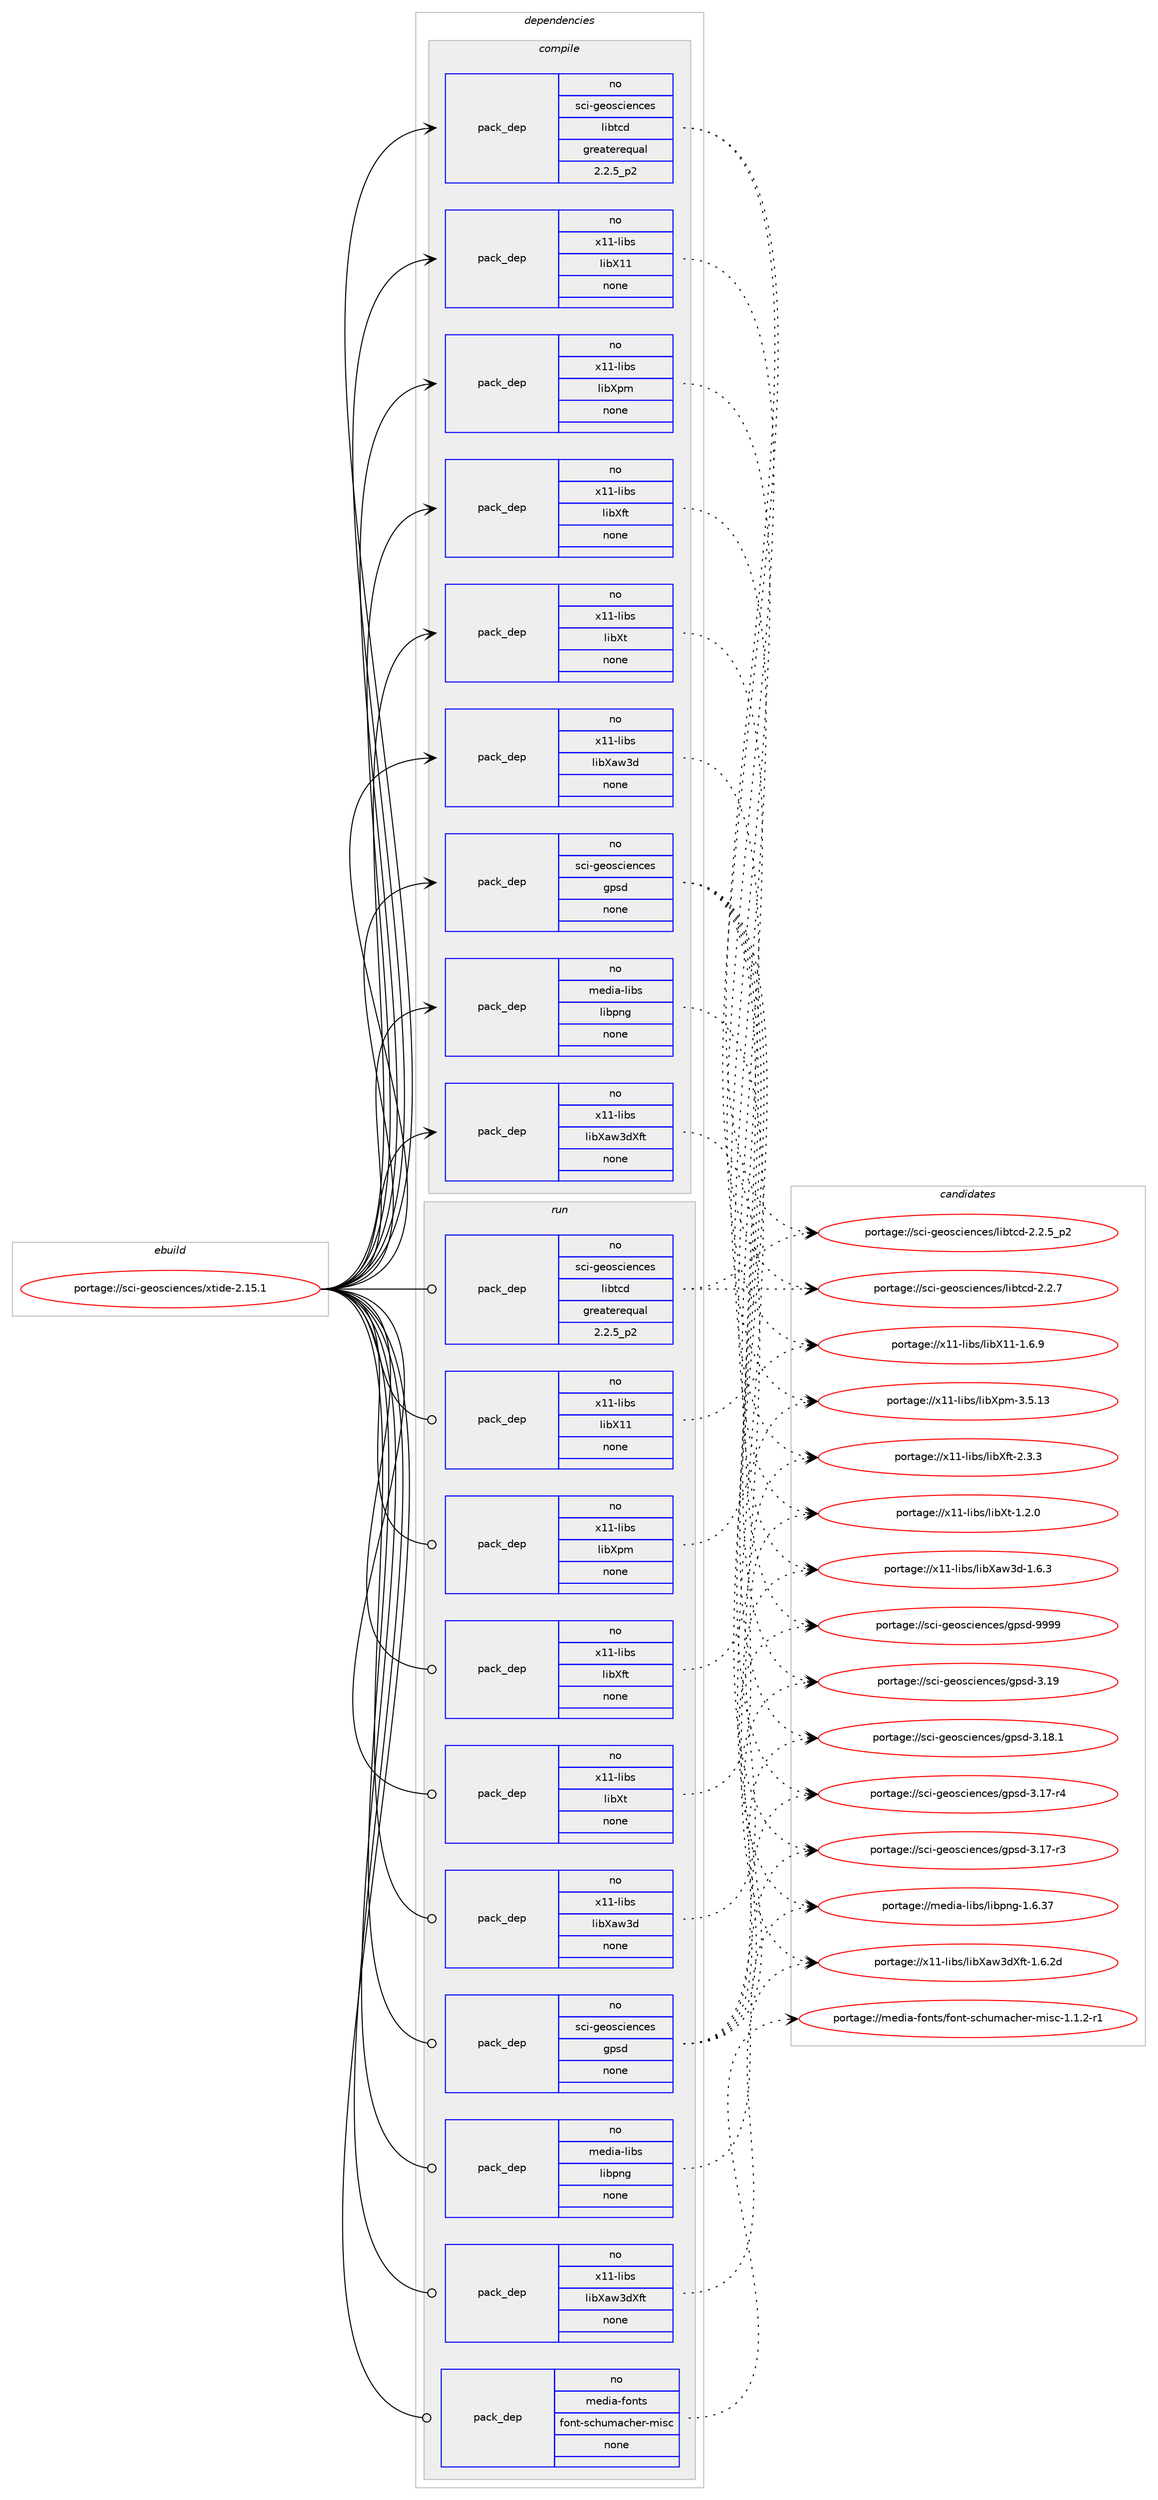 digraph prolog {

# *************
# Graph options
# *************

newrank=true;
concentrate=true;
compound=true;
graph [rankdir=LR,fontname=Helvetica,fontsize=10,ranksep=1.5];#, ranksep=2.5, nodesep=0.2];
edge  [arrowhead=vee];
node  [fontname=Helvetica,fontsize=10];

# **********
# The ebuild
# **********

subgraph cluster_leftcol {
color=gray;
rank=same;
label=<<i>ebuild</i>>;
id [label="portage://sci-geosciences/xtide-2.15.1", color=red, width=4, href="../sci-geosciences/xtide-2.15.1.svg"];
}

# ****************
# The dependencies
# ****************

subgraph cluster_midcol {
color=gray;
label=<<i>dependencies</i>>;
subgraph cluster_compile {
fillcolor="#eeeeee";
style=filled;
label=<<i>compile</i>>;
subgraph pack39877 {
dependency51922 [label=<<TABLE BORDER="0" CELLBORDER="1" CELLSPACING="0" CELLPADDING="4" WIDTH="220"><TR><TD ROWSPAN="6" CELLPADDING="30">pack_dep</TD></TR><TR><TD WIDTH="110">no</TD></TR><TR><TD>media-libs</TD></TR><TR><TD>libpng</TD></TR><TR><TD>none</TD></TR><TR><TD></TD></TR></TABLE>>, shape=none, color=blue];
}
id:e -> dependency51922:w [weight=20,style="solid",arrowhead="vee"];
subgraph pack39878 {
dependency51923 [label=<<TABLE BORDER="0" CELLBORDER="1" CELLSPACING="0" CELLPADDING="4" WIDTH="220"><TR><TD ROWSPAN="6" CELLPADDING="30">pack_dep</TD></TR><TR><TD WIDTH="110">no</TD></TR><TR><TD>sci-geosciences</TD></TR><TR><TD>gpsd</TD></TR><TR><TD>none</TD></TR><TR><TD></TD></TR></TABLE>>, shape=none, color=blue];
}
id:e -> dependency51923:w [weight=20,style="solid",arrowhead="vee"];
subgraph pack39879 {
dependency51924 [label=<<TABLE BORDER="0" CELLBORDER="1" CELLSPACING="0" CELLPADDING="4" WIDTH="220"><TR><TD ROWSPAN="6" CELLPADDING="30">pack_dep</TD></TR><TR><TD WIDTH="110">no</TD></TR><TR><TD>sci-geosciences</TD></TR><TR><TD>libtcd</TD></TR><TR><TD>greaterequal</TD></TR><TR><TD>2.2.5_p2</TD></TR></TABLE>>, shape=none, color=blue];
}
id:e -> dependency51924:w [weight=20,style="solid",arrowhead="vee"];
subgraph pack39880 {
dependency51925 [label=<<TABLE BORDER="0" CELLBORDER="1" CELLSPACING="0" CELLPADDING="4" WIDTH="220"><TR><TD ROWSPAN="6" CELLPADDING="30">pack_dep</TD></TR><TR><TD WIDTH="110">no</TD></TR><TR><TD>x11-libs</TD></TR><TR><TD>libX11</TD></TR><TR><TD>none</TD></TR><TR><TD></TD></TR></TABLE>>, shape=none, color=blue];
}
id:e -> dependency51925:w [weight=20,style="solid",arrowhead="vee"];
subgraph pack39881 {
dependency51926 [label=<<TABLE BORDER="0" CELLBORDER="1" CELLSPACING="0" CELLPADDING="4" WIDTH="220"><TR><TD ROWSPAN="6" CELLPADDING="30">pack_dep</TD></TR><TR><TD WIDTH="110">no</TD></TR><TR><TD>x11-libs</TD></TR><TR><TD>libXaw3d</TD></TR><TR><TD>none</TD></TR><TR><TD></TD></TR></TABLE>>, shape=none, color=blue];
}
id:e -> dependency51926:w [weight=20,style="solid",arrowhead="vee"];
subgraph pack39882 {
dependency51927 [label=<<TABLE BORDER="0" CELLBORDER="1" CELLSPACING="0" CELLPADDING="4" WIDTH="220"><TR><TD ROWSPAN="6" CELLPADDING="30">pack_dep</TD></TR><TR><TD WIDTH="110">no</TD></TR><TR><TD>x11-libs</TD></TR><TR><TD>libXaw3dXft</TD></TR><TR><TD>none</TD></TR><TR><TD></TD></TR></TABLE>>, shape=none, color=blue];
}
id:e -> dependency51927:w [weight=20,style="solid",arrowhead="vee"];
subgraph pack39883 {
dependency51928 [label=<<TABLE BORDER="0" CELLBORDER="1" CELLSPACING="0" CELLPADDING="4" WIDTH="220"><TR><TD ROWSPAN="6" CELLPADDING="30">pack_dep</TD></TR><TR><TD WIDTH="110">no</TD></TR><TR><TD>x11-libs</TD></TR><TR><TD>libXft</TD></TR><TR><TD>none</TD></TR><TR><TD></TD></TR></TABLE>>, shape=none, color=blue];
}
id:e -> dependency51928:w [weight=20,style="solid",arrowhead="vee"];
subgraph pack39884 {
dependency51929 [label=<<TABLE BORDER="0" CELLBORDER="1" CELLSPACING="0" CELLPADDING="4" WIDTH="220"><TR><TD ROWSPAN="6" CELLPADDING="30">pack_dep</TD></TR><TR><TD WIDTH="110">no</TD></TR><TR><TD>x11-libs</TD></TR><TR><TD>libXpm</TD></TR><TR><TD>none</TD></TR><TR><TD></TD></TR></TABLE>>, shape=none, color=blue];
}
id:e -> dependency51929:w [weight=20,style="solid",arrowhead="vee"];
subgraph pack39885 {
dependency51930 [label=<<TABLE BORDER="0" CELLBORDER="1" CELLSPACING="0" CELLPADDING="4" WIDTH="220"><TR><TD ROWSPAN="6" CELLPADDING="30">pack_dep</TD></TR><TR><TD WIDTH="110">no</TD></TR><TR><TD>x11-libs</TD></TR><TR><TD>libXt</TD></TR><TR><TD>none</TD></TR><TR><TD></TD></TR></TABLE>>, shape=none, color=blue];
}
id:e -> dependency51930:w [weight=20,style="solid",arrowhead="vee"];
}
subgraph cluster_compileandrun {
fillcolor="#eeeeee";
style=filled;
label=<<i>compile and run</i>>;
}
subgraph cluster_run {
fillcolor="#eeeeee";
style=filled;
label=<<i>run</i>>;
subgraph pack39886 {
dependency51931 [label=<<TABLE BORDER="0" CELLBORDER="1" CELLSPACING="0" CELLPADDING="4" WIDTH="220"><TR><TD ROWSPAN="6" CELLPADDING="30">pack_dep</TD></TR><TR><TD WIDTH="110">no</TD></TR><TR><TD>media-fonts</TD></TR><TR><TD>font-schumacher-misc</TD></TR><TR><TD>none</TD></TR><TR><TD></TD></TR></TABLE>>, shape=none, color=blue];
}
id:e -> dependency51931:w [weight=20,style="solid",arrowhead="odot"];
subgraph pack39887 {
dependency51932 [label=<<TABLE BORDER="0" CELLBORDER="1" CELLSPACING="0" CELLPADDING="4" WIDTH="220"><TR><TD ROWSPAN="6" CELLPADDING="30">pack_dep</TD></TR><TR><TD WIDTH="110">no</TD></TR><TR><TD>media-libs</TD></TR><TR><TD>libpng</TD></TR><TR><TD>none</TD></TR><TR><TD></TD></TR></TABLE>>, shape=none, color=blue];
}
id:e -> dependency51932:w [weight=20,style="solid",arrowhead="odot"];
subgraph pack39888 {
dependency51933 [label=<<TABLE BORDER="0" CELLBORDER="1" CELLSPACING="0" CELLPADDING="4" WIDTH="220"><TR><TD ROWSPAN="6" CELLPADDING="30">pack_dep</TD></TR><TR><TD WIDTH="110">no</TD></TR><TR><TD>sci-geosciences</TD></TR><TR><TD>gpsd</TD></TR><TR><TD>none</TD></TR><TR><TD></TD></TR></TABLE>>, shape=none, color=blue];
}
id:e -> dependency51933:w [weight=20,style="solid",arrowhead="odot"];
subgraph pack39889 {
dependency51934 [label=<<TABLE BORDER="0" CELLBORDER="1" CELLSPACING="0" CELLPADDING="4" WIDTH="220"><TR><TD ROWSPAN="6" CELLPADDING="30">pack_dep</TD></TR><TR><TD WIDTH="110">no</TD></TR><TR><TD>sci-geosciences</TD></TR><TR><TD>libtcd</TD></TR><TR><TD>greaterequal</TD></TR><TR><TD>2.2.5_p2</TD></TR></TABLE>>, shape=none, color=blue];
}
id:e -> dependency51934:w [weight=20,style="solid",arrowhead="odot"];
subgraph pack39890 {
dependency51935 [label=<<TABLE BORDER="0" CELLBORDER="1" CELLSPACING="0" CELLPADDING="4" WIDTH="220"><TR><TD ROWSPAN="6" CELLPADDING="30">pack_dep</TD></TR><TR><TD WIDTH="110">no</TD></TR><TR><TD>x11-libs</TD></TR><TR><TD>libX11</TD></TR><TR><TD>none</TD></TR><TR><TD></TD></TR></TABLE>>, shape=none, color=blue];
}
id:e -> dependency51935:w [weight=20,style="solid",arrowhead="odot"];
subgraph pack39891 {
dependency51936 [label=<<TABLE BORDER="0" CELLBORDER="1" CELLSPACING="0" CELLPADDING="4" WIDTH="220"><TR><TD ROWSPAN="6" CELLPADDING="30">pack_dep</TD></TR><TR><TD WIDTH="110">no</TD></TR><TR><TD>x11-libs</TD></TR><TR><TD>libXaw3d</TD></TR><TR><TD>none</TD></TR><TR><TD></TD></TR></TABLE>>, shape=none, color=blue];
}
id:e -> dependency51936:w [weight=20,style="solid",arrowhead="odot"];
subgraph pack39892 {
dependency51937 [label=<<TABLE BORDER="0" CELLBORDER="1" CELLSPACING="0" CELLPADDING="4" WIDTH="220"><TR><TD ROWSPAN="6" CELLPADDING="30">pack_dep</TD></TR><TR><TD WIDTH="110">no</TD></TR><TR><TD>x11-libs</TD></TR><TR><TD>libXaw3dXft</TD></TR><TR><TD>none</TD></TR><TR><TD></TD></TR></TABLE>>, shape=none, color=blue];
}
id:e -> dependency51937:w [weight=20,style="solid",arrowhead="odot"];
subgraph pack39893 {
dependency51938 [label=<<TABLE BORDER="0" CELLBORDER="1" CELLSPACING="0" CELLPADDING="4" WIDTH="220"><TR><TD ROWSPAN="6" CELLPADDING="30">pack_dep</TD></TR><TR><TD WIDTH="110">no</TD></TR><TR><TD>x11-libs</TD></TR><TR><TD>libXft</TD></TR><TR><TD>none</TD></TR><TR><TD></TD></TR></TABLE>>, shape=none, color=blue];
}
id:e -> dependency51938:w [weight=20,style="solid",arrowhead="odot"];
subgraph pack39894 {
dependency51939 [label=<<TABLE BORDER="0" CELLBORDER="1" CELLSPACING="0" CELLPADDING="4" WIDTH="220"><TR><TD ROWSPAN="6" CELLPADDING="30">pack_dep</TD></TR><TR><TD WIDTH="110">no</TD></TR><TR><TD>x11-libs</TD></TR><TR><TD>libXpm</TD></TR><TR><TD>none</TD></TR><TR><TD></TD></TR></TABLE>>, shape=none, color=blue];
}
id:e -> dependency51939:w [weight=20,style="solid",arrowhead="odot"];
subgraph pack39895 {
dependency51940 [label=<<TABLE BORDER="0" CELLBORDER="1" CELLSPACING="0" CELLPADDING="4" WIDTH="220"><TR><TD ROWSPAN="6" CELLPADDING="30">pack_dep</TD></TR><TR><TD WIDTH="110">no</TD></TR><TR><TD>x11-libs</TD></TR><TR><TD>libXt</TD></TR><TR><TD>none</TD></TR><TR><TD></TD></TR></TABLE>>, shape=none, color=blue];
}
id:e -> dependency51940:w [weight=20,style="solid",arrowhead="odot"];
}
}

# **************
# The candidates
# **************

subgraph cluster_choices {
rank=same;
color=gray;
label=<<i>candidates</i>>;

subgraph choice39877 {
color=black;
nodesep=1;
choice109101100105974510810598115471081059811211010345494654465155 [label="portage://media-libs/libpng-1.6.37", color=red, width=4,href="../media-libs/libpng-1.6.37.svg"];
dependency51922:e -> choice109101100105974510810598115471081059811211010345494654465155:w [style=dotted,weight="100"];
}
subgraph choice39878 {
color=black;
nodesep=1;
choice11599105451031011111159910510111099101115471031121151004557575757 [label="portage://sci-geosciences/gpsd-9999", color=red, width=4,href="../sci-geosciences/gpsd-9999.svg"];
choice11599105451031011111159910510111099101115471031121151004551464957 [label="portage://sci-geosciences/gpsd-3.19", color=red, width=4,href="../sci-geosciences/gpsd-3.19.svg"];
choice115991054510310111111599105101110991011154710311211510045514649564649 [label="portage://sci-geosciences/gpsd-3.18.1", color=red, width=4,href="../sci-geosciences/gpsd-3.18.1.svg"];
choice115991054510310111111599105101110991011154710311211510045514649554511452 [label="portage://sci-geosciences/gpsd-3.17-r4", color=red, width=4,href="../sci-geosciences/gpsd-3.17-r4.svg"];
choice115991054510310111111599105101110991011154710311211510045514649554511451 [label="portage://sci-geosciences/gpsd-3.17-r3", color=red, width=4,href="../sci-geosciences/gpsd-3.17-r3.svg"];
dependency51923:e -> choice11599105451031011111159910510111099101115471031121151004557575757:w [style=dotted,weight="100"];
dependency51923:e -> choice11599105451031011111159910510111099101115471031121151004551464957:w [style=dotted,weight="100"];
dependency51923:e -> choice115991054510310111111599105101110991011154710311211510045514649564649:w [style=dotted,weight="100"];
dependency51923:e -> choice115991054510310111111599105101110991011154710311211510045514649554511452:w [style=dotted,weight="100"];
dependency51923:e -> choice115991054510310111111599105101110991011154710311211510045514649554511451:w [style=dotted,weight="100"];
}
subgraph choice39879 {
color=black;
nodesep=1;
choice11599105451031011111159910510111099101115471081059811699100455046504655 [label="portage://sci-geosciences/libtcd-2.2.7", color=red, width=4,href="../sci-geosciences/libtcd-2.2.7.svg"];
choice115991054510310111111599105101110991011154710810598116991004550465046539511250 [label="portage://sci-geosciences/libtcd-2.2.5_p2", color=red, width=4,href="../sci-geosciences/libtcd-2.2.5_p2.svg"];
dependency51924:e -> choice11599105451031011111159910510111099101115471081059811699100455046504655:w [style=dotted,weight="100"];
dependency51924:e -> choice115991054510310111111599105101110991011154710810598116991004550465046539511250:w [style=dotted,weight="100"];
}
subgraph choice39880 {
color=black;
nodesep=1;
choice120494945108105981154710810598884949454946544657 [label="portage://x11-libs/libX11-1.6.9", color=red, width=4,href="../x11-libs/libX11-1.6.9.svg"];
dependency51925:e -> choice120494945108105981154710810598884949454946544657:w [style=dotted,weight="100"];
}
subgraph choice39881 {
color=black;
nodesep=1;
choice120494945108105981154710810598889711951100454946544651 [label="portage://x11-libs/libXaw3d-1.6.3", color=red, width=4,href="../x11-libs/libXaw3d-1.6.3.svg"];
dependency51926:e -> choice120494945108105981154710810598889711951100454946544651:w [style=dotted,weight="100"];
}
subgraph choice39882 {
color=black;
nodesep=1;
choice12049494510810598115471081059888971195110088102116454946544650100 [label="portage://x11-libs/libXaw3dXft-1.6.2d", color=red, width=4,href="../x11-libs/libXaw3dXft-1.6.2d.svg"];
dependency51927:e -> choice12049494510810598115471081059888971195110088102116454946544650100:w [style=dotted,weight="100"];
}
subgraph choice39883 {
color=black;
nodesep=1;
choice12049494510810598115471081059888102116455046514651 [label="portage://x11-libs/libXft-2.3.3", color=red, width=4,href="../x11-libs/libXft-2.3.3.svg"];
dependency51928:e -> choice12049494510810598115471081059888102116455046514651:w [style=dotted,weight="100"];
}
subgraph choice39884 {
color=black;
nodesep=1;
choice1204949451081059811547108105988811210945514653464951 [label="portage://x11-libs/libXpm-3.5.13", color=red, width=4,href="../x11-libs/libXpm-3.5.13.svg"];
dependency51929:e -> choice1204949451081059811547108105988811210945514653464951:w [style=dotted,weight="100"];
}
subgraph choice39885 {
color=black;
nodesep=1;
choice12049494510810598115471081059888116454946504648 [label="portage://x11-libs/libXt-1.2.0", color=red, width=4,href="../x11-libs/libXt-1.2.0.svg"];
dependency51930:e -> choice12049494510810598115471081059888116454946504648:w [style=dotted,weight="100"];
}
subgraph choice39886 {
color=black;
nodesep=1;
choice1091011001059745102111110116115471021111101164511599104117109979910410111445109105115994549464946504511449 [label="portage://media-fonts/font-schumacher-misc-1.1.2-r1", color=red, width=4,href="../media-fonts/font-schumacher-misc-1.1.2-r1.svg"];
dependency51931:e -> choice1091011001059745102111110116115471021111101164511599104117109979910410111445109105115994549464946504511449:w [style=dotted,weight="100"];
}
subgraph choice39887 {
color=black;
nodesep=1;
choice109101100105974510810598115471081059811211010345494654465155 [label="portage://media-libs/libpng-1.6.37", color=red, width=4,href="../media-libs/libpng-1.6.37.svg"];
dependency51932:e -> choice109101100105974510810598115471081059811211010345494654465155:w [style=dotted,weight="100"];
}
subgraph choice39888 {
color=black;
nodesep=1;
choice11599105451031011111159910510111099101115471031121151004557575757 [label="portage://sci-geosciences/gpsd-9999", color=red, width=4,href="../sci-geosciences/gpsd-9999.svg"];
choice11599105451031011111159910510111099101115471031121151004551464957 [label="portage://sci-geosciences/gpsd-3.19", color=red, width=4,href="../sci-geosciences/gpsd-3.19.svg"];
choice115991054510310111111599105101110991011154710311211510045514649564649 [label="portage://sci-geosciences/gpsd-3.18.1", color=red, width=4,href="../sci-geosciences/gpsd-3.18.1.svg"];
choice115991054510310111111599105101110991011154710311211510045514649554511452 [label="portage://sci-geosciences/gpsd-3.17-r4", color=red, width=4,href="../sci-geosciences/gpsd-3.17-r4.svg"];
choice115991054510310111111599105101110991011154710311211510045514649554511451 [label="portage://sci-geosciences/gpsd-3.17-r3", color=red, width=4,href="../sci-geosciences/gpsd-3.17-r3.svg"];
dependency51933:e -> choice11599105451031011111159910510111099101115471031121151004557575757:w [style=dotted,weight="100"];
dependency51933:e -> choice11599105451031011111159910510111099101115471031121151004551464957:w [style=dotted,weight="100"];
dependency51933:e -> choice115991054510310111111599105101110991011154710311211510045514649564649:w [style=dotted,weight="100"];
dependency51933:e -> choice115991054510310111111599105101110991011154710311211510045514649554511452:w [style=dotted,weight="100"];
dependency51933:e -> choice115991054510310111111599105101110991011154710311211510045514649554511451:w [style=dotted,weight="100"];
}
subgraph choice39889 {
color=black;
nodesep=1;
choice11599105451031011111159910510111099101115471081059811699100455046504655 [label="portage://sci-geosciences/libtcd-2.2.7", color=red, width=4,href="../sci-geosciences/libtcd-2.2.7.svg"];
choice115991054510310111111599105101110991011154710810598116991004550465046539511250 [label="portage://sci-geosciences/libtcd-2.2.5_p2", color=red, width=4,href="../sci-geosciences/libtcd-2.2.5_p2.svg"];
dependency51934:e -> choice11599105451031011111159910510111099101115471081059811699100455046504655:w [style=dotted,weight="100"];
dependency51934:e -> choice115991054510310111111599105101110991011154710810598116991004550465046539511250:w [style=dotted,weight="100"];
}
subgraph choice39890 {
color=black;
nodesep=1;
choice120494945108105981154710810598884949454946544657 [label="portage://x11-libs/libX11-1.6.9", color=red, width=4,href="../x11-libs/libX11-1.6.9.svg"];
dependency51935:e -> choice120494945108105981154710810598884949454946544657:w [style=dotted,weight="100"];
}
subgraph choice39891 {
color=black;
nodesep=1;
choice120494945108105981154710810598889711951100454946544651 [label="portage://x11-libs/libXaw3d-1.6.3", color=red, width=4,href="../x11-libs/libXaw3d-1.6.3.svg"];
dependency51936:e -> choice120494945108105981154710810598889711951100454946544651:w [style=dotted,weight="100"];
}
subgraph choice39892 {
color=black;
nodesep=1;
choice12049494510810598115471081059888971195110088102116454946544650100 [label="portage://x11-libs/libXaw3dXft-1.6.2d", color=red, width=4,href="../x11-libs/libXaw3dXft-1.6.2d.svg"];
dependency51937:e -> choice12049494510810598115471081059888971195110088102116454946544650100:w [style=dotted,weight="100"];
}
subgraph choice39893 {
color=black;
nodesep=1;
choice12049494510810598115471081059888102116455046514651 [label="portage://x11-libs/libXft-2.3.3", color=red, width=4,href="../x11-libs/libXft-2.3.3.svg"];
dependency51938:e -> choice12049494510810598115471081059888102116455046514651:w [style=dotted,weight="100"];
}
subgraph choice39894 {
color=black;
nodesep=1;
choice1204949451081059811547108105988811210945514653464951 [label="portage://x11-libs/libXpm-3.5.13", color=red, width=4,href="../x11-libs/libXpm-3.5.13.svg"];
dependency51939:e -> choice1204949451081059811547108105988811210945514653464951:w [style=dotted,weight="100"];
}
subgraph choice39895 {
color=black;
nodesep=1;
choice12049494510810598115471081059888116454946504648 [label="portage://x11-libs/libXt-1.2.0", color=red, width=4,href="../x11-libs/libXt-1.2.0.svg"];
dependency51940:e -> choice12049494510810598115471081059888116454946504648:w [style=dotted,weight="100"];
}
}

}
